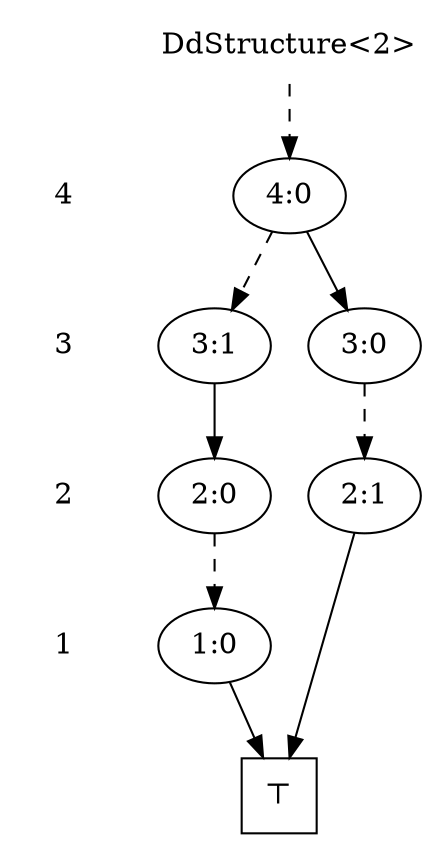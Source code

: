 digraph "DdStructure<2>" {
  4 [shape=none,label="4"];
  3 [shape=none,label="3"];
  2 [shape=none,label="2"];
  1 [shape=none,label="1"];
  4 -> 3 [style=invis];
  3 -> 2 [style=invis];
  2 -> 1 [style=invis];
  "^" [shape=none,label="DdStructure<2>"];
  "^" -> "4:0" [style=dashed];
  "4:0" [label="4:0"];
  "4:0" -> "3:0" [style=dashed];
  "4:0" -> "3:1" [style=solid];
  {rank=same; 4; "4:0"}
  "3:1" [label="3:0"];
  "3:0" [label="3:1"];
  "3:0" -> "2:1" [style=solid];
  "3:1" -> "2:0" [style=dashed];
  {rank=same; 3; "3:0"; "3:1"}
  "2:1" [label="2:0"];
  "2:0" [label="2:1"];
  "2:0" -> "0:2" [style=solid];
  "2:1" -> "1:0" [style=dashed];
  {rank=same; 2; "2:0"; "2:1"}
  "1:0" [label="1:0"];
  "1:0" -> "0:2" [style=solid];
  {rank=same; 1; "1:0"}
  "0:2" [shape=square,label="⊤"];
}